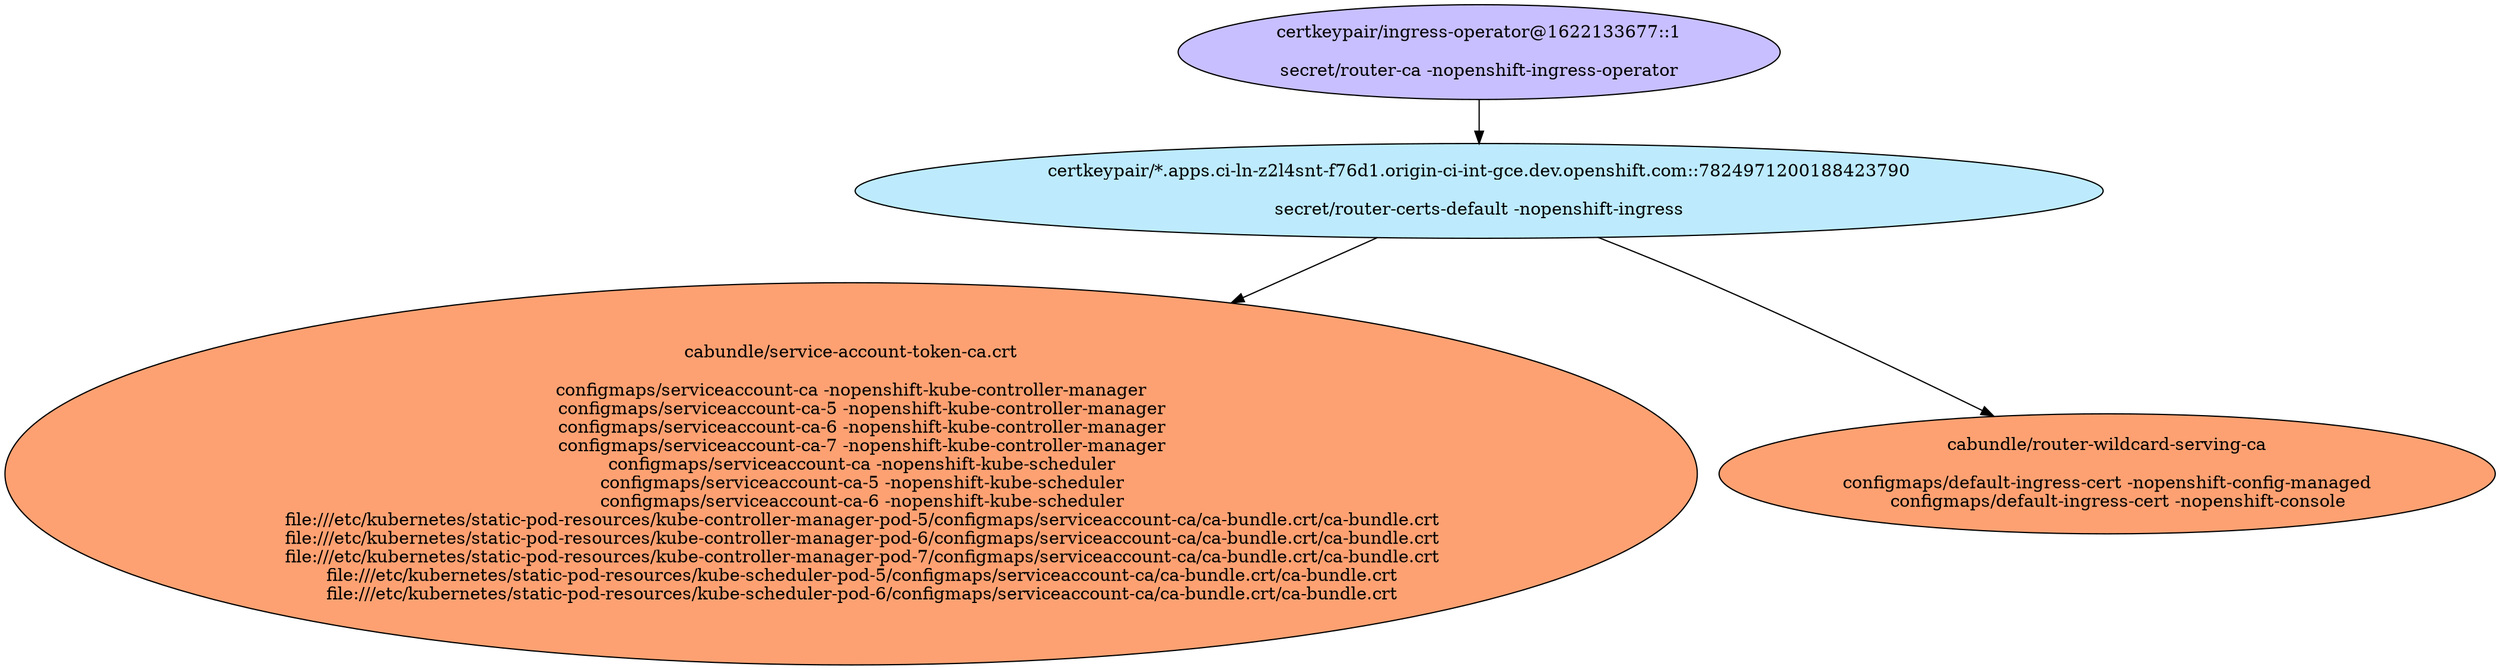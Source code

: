 digraph "Local Certificate" {
  // Node definitions.
  2 [
    label="certkeypair/ingress-operator@1622133677::1\n\nsecret/router-ca -nopenshift-ingress-operator\n"
    style=filled
    fillcolor="#c7bfff"
  ];
  3 [
    label="certkeypair/*.apps.ci-ln-z2l4snt-f76d1.origin-ci-int-gce.dev.openshift.com::7824971200188423790\n\nsecret/router-certs-default -nopenshift-ingress\n"
    style=filled
    fillcolor="#bdebfd"
  ];
  11 [
    label="cabundle/service-account-token-ca.crt\n\nconfigmaps/serviceaccount-ca -nopenshift-kube-controller-manager\n    configmaps/serviceaccount-ca-5 -nopenshift-kube-controller-manager\n    configmaps/serviceaccount-ca-6 -nopenshift-kube-controller-manager\n    configmaps/serviceaccount-ca-7 -nopenshift-kube-controller-manager\n    configmaps/serviceaccount-ca -nopenshift-kube-scheduler\n    configmaps/serviceaccount-ca-5 -nopenshift-kube-scheduler\n    configmaps/serviceaccount-ca-6 -nopenshift-kube-scheduler\n    file:///etc/kubernetes/static-pod-resources/kube-controller-manager-pod-5/configmaps/serviceaccount-ca/ca-bundle.crt/ca-bundle.crt\n    file:///etc/kubernetes/static-pod-resources/kube-controller-manager-pod-6/configmaps/serviceaccount-ca/ca-bundle.crt/ca-bundle.crt\n    file:///etc/kubernetes/static-pod-resources/kube-controller-manager-pod-7/configmaps/serviceaccount-ca/ca-bundle.crt/ca-bundle.crt\n    file:///etc/kubernetes/static-pod-resources/kube-scheduler-pod-5/configmaps/serviceaccount-ca/ca-bundle.crt/ca-bundle.crt\n    file:///etc/kubernetes/static-pod-resources/kube-scheduler-pod-6/configmaps/serviceaccount-ca/ca-bundle.crt/ca-bundle.crt\n"
    style=filled
    fillcolor="#fda172"
  ];
  12 [
    label="cabundle/router-wildcard-serving-ca\n\nconfigmaps/default-ingress-cert -nopenshift-config-managed\n    configmaps/default-ingress-cert -nopenshift-console\n"
    style=filled
    fillcolor="#fda172"
  ];

  // Edge definitions.
  2 -> 3;
  3 -> 11;
  3 -> 12;
}